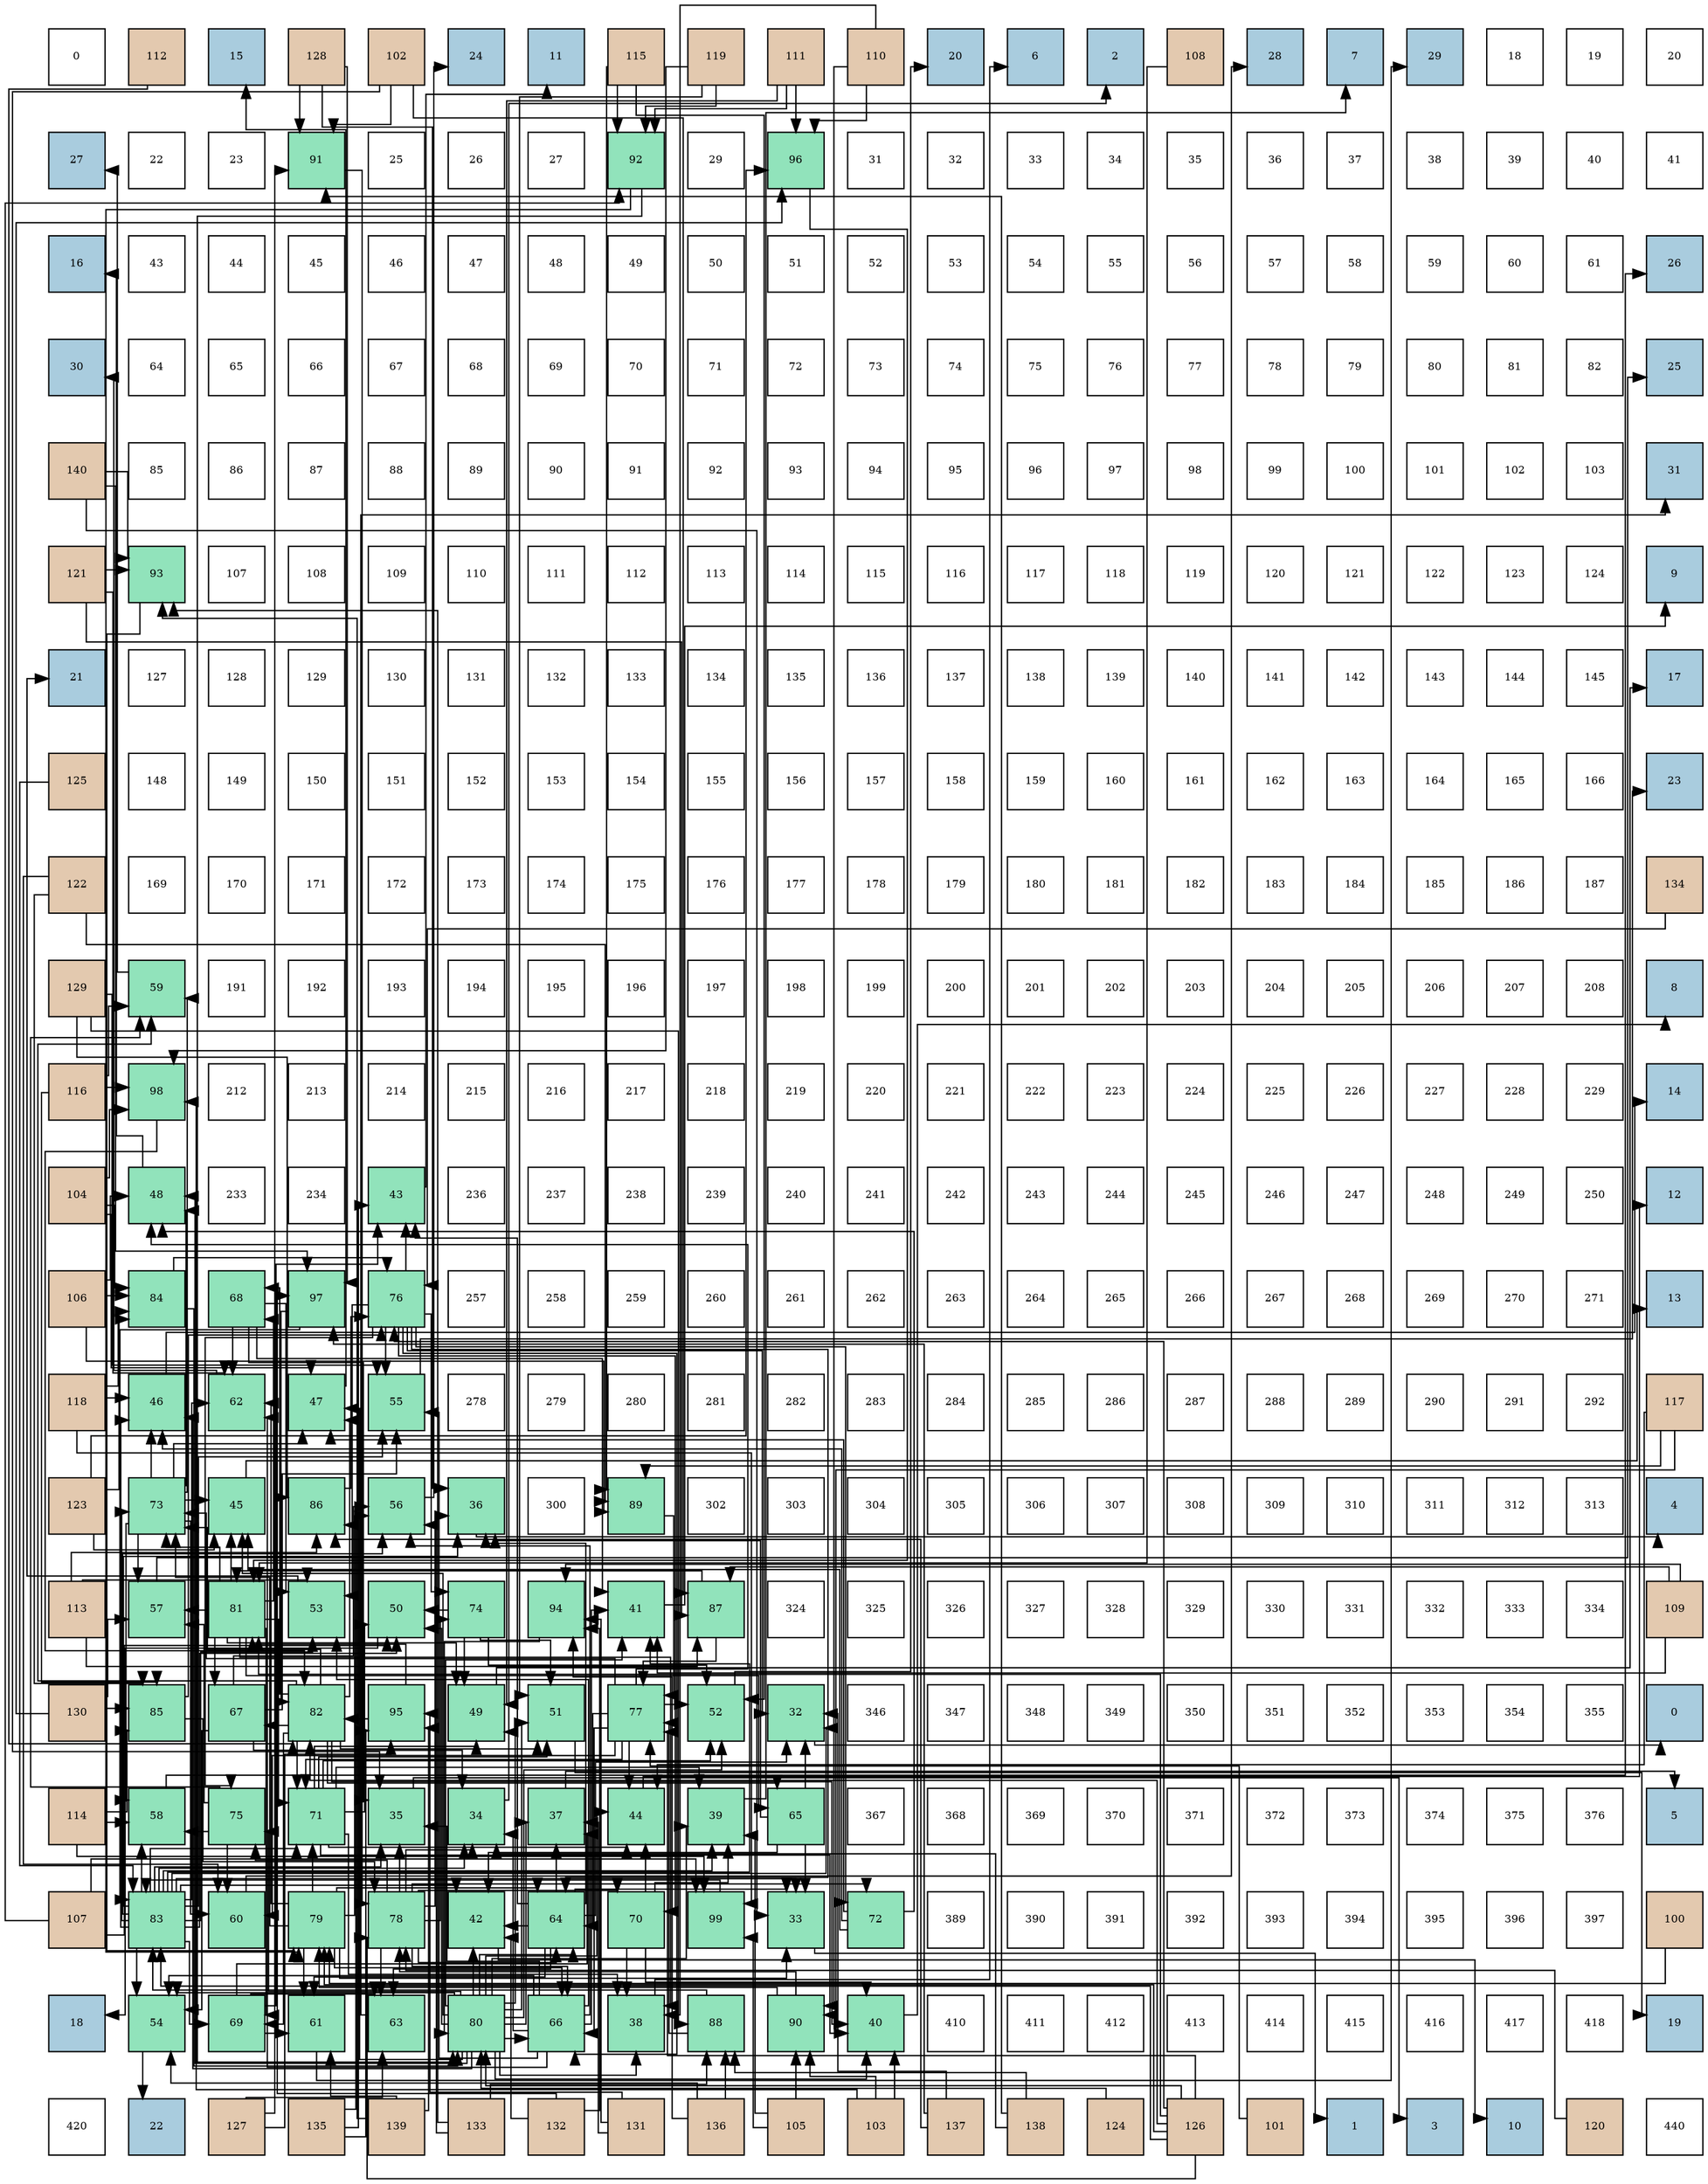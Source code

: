 digraph layout{
 rankdir=TB;
 splines=ortho;
 node [style=filled shape=square fixedsize=true width=0.6];
0[label="0", fontsize=8, fillcolor="#ffffff"];
1[label="112", fontsize=8, fillcolor="#e3c9af"];
2[label="15", fontsize=8, fillcolor="#a9ccde"];
3[label="128", fontsize=8, fillcolor="#e3c9af"];
4[label="102", fontsize=8, fillcolor="#e3c9af"];
5[label="24", fontsize=8, fillcolor="#a9ccde"];
6[label="11", fontsize=8, fillcolor="#a9ccde"];
7[label="115", fontsize=8, fillcolor="#e3c9af"];
8[label="119", fontsize=8, fillcolor="#e3c9af"];
9[label="111", fontsize=8, fillcolor="#e3c9af"];
10[label="110", fontsize=8, fillcolor="#e3c9af"];
11[label="20", fontsize=8, fillcolor="#a9ccde"];
12[label="6", fontsize=8, fillcolor="#a9ccde"];
13[label="2", fontsize=8, fillcolor="#a9ccde"];
14[label="108", fontsize=8, fillcolor="#e3c9af"];
15[label="28", fontsize=8, fillcolor="#a9ccde"];
16[label="7", fontsize=8, fillcolor="#a9ccde"];
17[label="29", fontsize=8, fillcolor="#a9ccde"];
18[label="18", fontsize=8, fillcolor="#ffffff"];
19[label="19", fontsize=8, fillcolor="#ffffff"];
20[label="20", fontsize=8, fillcolor="#ffffff"];
21[label="27", fontsize=8, fillcolor="#a9ccde"];
22[label="22", fontsize=8, fillcolor="#ffffff"];
23[label="23", fontsize=8, fillcolor="#ffffff"];
24[label="91", fontsize=8, fillcolor="#91e3bb"];
25[label="25", fontsize=8, fillcolor="#ffffff"];
26[label="26", fontsize=8, fillcolor="#ffffff"];
27[label="27", fontsize=8, fillcolor="#ffffff"];
28[label="92", fontsize=8, fillcolor="#91e3bb"];
29[label="29", fontsize=8, fillcolor="#ffffff"];
30[label="96", fontsize=8, fillcolor="#91e3bb"];
31[label="31", fontsize=8, fillcolor="#ffffff"];
32[label="32", fontsize=8, fillcolor="#ffffff"];
33[label="33", fontsize=8, fillcolor="#ffffff"];
34[label="34", fontsize=8, fillcolor="#ffffff"];
35[label="35", fontsize=8, fillcolor="#ffffff"];
36[label="36", fontsize=8, fillcolor="#ffffff"];
37[label="37", fontsize=8, fillcolor="#ffffff"];
38[label="38", fontsize=8, fillcolor="#ffffff"];
39[label="39", fontsize=8, fillcolor="#ffffff"];
40[label="40", fontsize=8, fillcolor="#ffffff"];
41[label="41", fontsize=8, fillcolor="#ffffff"];
42[label="16", fontsize=8, fillcolor="#a9ccde"];
43[label="43", fontsize=8, fillcolor="#ffffff"];
44[label="44", fontsize=8, fillcolor="#ffffff"];
45[label="45", fontsize=8, fillcolor="#ffffff"];
46[label="46", fontsize=8, fillcolor="#ffffff"];
47[label="47", fontsize=8, fillcolor="#ffffff"];
48[label="48", fontsize=8, fillcolor="#ffffff"];
49[label="49", fontsize=8, fillcolor="#ffffff"];
50[label="50", fontsize=8, fillcolor="#ffffff"];
51[label="51", fontsize=8, fillcolor="#ffffff"];
52[label="52", fontsize=8, fillcolor="#ffffff"];
53[label="53", fontsize=8, fillcolor="#ffffff"];
54[label="54", fontsize=8, fillcolor="#ffffff"];
55[label="55", fontsize=8, fillcolor="#ffffff"];
56[label="56", fontsize=8, fillcolor="#ffffff"];
57[label="57", fontsize=8, fillcolor="#ffffff"];
58[label="58", fontsize=8, fillcolor="#ffffff"];
59[label="59", fontsize=8, fillcolor="#ffffff"];
60[label="60", fontsize=8, fillcolor="#ffffff"];
61[label="61", fontsize=8, fillcolor="#ffffff"];
62[label="26", fontsize=8, fillcolor="#a9ccde"];
63[label="30", fontsize=8, fillcolor="#a9ccde"];
64[label="64", fontsize=8, fillcolor="#ffffff"];
65[label="65", fontsize=8, fillcolor="#ffffff"];
66[label="66", fontsize=8, fillcolor="#ffffff"];
67[label="67", fontsize=8, fillcolor="#ffffff"];
68[label="68", fontsize=8, fillcolor="#ffffff"];
69[label="69", fontsize=8, fillcolor="#ffffff"];
70[label="70", fontsize=8, fillcolor="#ffffff"];
71[label="71", fontsize=8, fillcolor="#ffffff"];
72[label="72", fontsize=8, fillcolor="#ffffff"];
73[label="73", fontsize=8, fillcolor="#ffffff"];
74[label="74", fontsize=8, fillcolor="#ffffff"];
75[label="75", fontsize=8, fillcolor="#ffffff"];
76[label="76", fontsize=8, fillcolor="#ffffff"];
77[label="77", fontsize=8, fillcolor="#ffffff"];
78[label="78", fontsize=8, fillcolor="#ffffff"];
79[label="79", fontsize=8, fillcolor="#ffffff"];
80[label="80", fontsize=8, fillcolor="#ffffff"];
81[label="81", fontsize=8, fillcolor="#ffffff"];
82[label="82", fontsize=8, fillcolor="#ffffff"];
83[label="25", fontsize=8, fillcolor="#a9ccde"];
84[label="140", fontsize=8, fillcolor="#e3c9af"];
85[label="85", fontsize=8, fillcolor="#ffffff"];
86[label="86", fontsize=8, fillcolor="#ffffff"];
87[label="87", fontsize=8, fillcolor="#ffffff"];
88[label="88", fontsize=8, fillcolor="#ffffff"];
89[label="89", fontsize=8, fillcolor="#ffffff"];
90[label="90", fontsize=8, fillcolor="#ffffff"];
91[label="91", fontsize=8, fillcolor="#ffffff"];
92[label="92", fontsize=8, fillcolor="#ffffff"];
93[label="93", fontsize=8, fillcolor="#ffffff"];
94[label="94", fontsize=8, fillcolor="#ffffff"];
95[label="95", fontsize=8, fillcolor="#ffffff"];
96[label="96", fontsize=8, fillcolor="#ffffff"];
97[label="97", fontsize=8, fillcolor="#ffffff"];
98[label="98", fontsize=8, fillcolor="#ffffff"];
99[label="99", fontsize=8, fillcolor="#ffffff"];
100[label="100", fontsize=8, fillcolor="#ffffff"];
101[label="101", fontsize=8, fillcolor="#ffffff"];
102[label="102", fontsize=8, fillcolor="#ffffff"];
103[label="103", fontsize=8, fillcolor="#ffffff"];
104[label="31", fontsize=8, fillcolor="#a9ccde"];
105[label="121", fontsize=8, fillcolor="#e3c9af"];
106[label="93", fontsize=8, fillcolor="#91e3bb"];
107[label="107", fontsize=8, fillcolor="#ffffff"];
108[label="108", fontsize=8, fillcolor="#ffffff"];
109[label="109", fontsize=8, fillcolor="#ffffff"];
110[label="110", fontsize=8, fillcolor="#ffffff"];
111[label="111", fontsize=8, fillcolor="#ffffff"];
112[label="112", fontsize=8, fillcolor="#ffffff"];
113[label="113", fontsize=8, fillcolor="#ffffff"];
114[label="114", fontsize=8, fillcolor="#ffffff"];
115[label="115", fontsize=8, fillcolor="#ffffff"];
116[label="116", fontsize=8, fillcolor="#ffffff"];
117[label="117", fontsize=8, fillcolor="#ffffff"];
118[label="118", fontsize=8, fillcolor="#ffffff"];
119[label="119", fontsize=8, fillcolor="#ffffff"];
120[label="120", fontsize=8, fillcolor="#ffffff"];
121[label="121", fontsize=8, fillcolor="#ffffff"];
122[label="122", fontsize=8, fillcolor="#ffffff"];
123[label="123", fontsize=8, fillcolor="#ffffff"];
124[label="124", fontsize=8, fillcolor="#ffffff"];
125[label="9", fontsize=8, fillcolor="#a9ccde"];
126[label="21", fontsize=8, fillcolor="#a9ccde"];
127[label="127", fontsize=8, fillcolor="#ffffff"];
128[label="128", fontsize=8, fillcolor="#ffffff"];
129[label="129", fontsize=8, fillcolor="#ffffff"];
130[label="130", fontsize=8, fillcolor="#ffffff"];
131[label="131", fontsize=8, fillcolor="#ffffff"];
132[label="132", fontsize=8, fillcolor="#ffffff"];
133[label="133", fontsize=8, fillcolor="#ffffff"];
134[label="134", fontsize=8, fillcolor="#ffffff"];
135[label="135", fontsize=8, fillcolor="#ffffff"];
136[label="136", fontsize=8, fillcolor="#ffffff"];
137[label="137", fontsize=8, fillcolor="#ffffff"];
138[label="138", fontsize=8, fillcolor="#ffffff"];
139[label="139", fontsize=8, fillcolor="#ffffff"];
140[label="140", fontsize=8, fillcolor="#ffffff"];
141[label="141", fontsize=8, fillcolor="#ffffff"];
142[label="142", fontsize=8, fillcolor="#ffffff"];
143[label="143", fontsize=8, fillcolor="#ffffff"];
144[label="144", fontsize=8, fillcolor="#ffffff"];
145[label="145", fontsize=8, fillcolor="#ffffff"];
146[label="17", fontsize=8, fillcolor="#a9ccde"];
147[label="125", fontsize=8, fillcolor="#e3c9af"];
148[label="148", fontsize=8, fillcolor="#ffffff"];
149[label="149", fontsize=8, fillcolor="#ffffff"];
150[label="150", fontsize=8, fillcolor="#ffffff"];
151[label="151", fontsize=8, fillcolor="#ffffff"];
152[label="152", fontsize=8, fillcolor="#ffffff"];
153[label="153", fontsize=8, fillcolor="#ffffff"];
154[label="154", fontsize=8, fillcolor="#ffffff"];
155[label="155", fontsize=8, fillcolor="#ffffff"];
156[label="156", fontsize=8, fillcolor="#ffffff"];
157[label="157", fontsize=8, fillcolor="#ffffff"];
158[label="158", fontsize=8, fillcolor="#ffffff"];
159[label="159", fontsize=8, fillcolor="#ffffff"];
160[label="160", fontsize=8, fillcolor="#ffffff"];
161[label="161", fontsize=8, fillcolor="#ffffff"];
162[label="162", fontsize=8, fillcolor="#ffffff"];
163[label="163", fontsize=8, fillcolor="#ffffff"];
164[label="164", fontsize=8, fillcolor="#ffffff"];
165[label="165", fontsize=8, fillcolor="#ffffff"];
166[label="166", fontsize=8, fillcolor="#ffffff"];
167[label="23", fontsize=8, fillcolor="#a9ccde"];
168[label="122", fontsize=8, fillcolor="#e3c9af"];
169[label="169", fontsize=8, fillcolor="#ffffff"];
170[label="170", fontsize=8, fillcolor="#ffffff"];
171[label="171", fontsize=8, fillcolor="#ffffff"];
172[label="172", fontsize=8, fillcolor="#ffffff"];
173[label="173", fontsize=8, fillcolor="#ffffff"];
174[label="174", fontsize=8, fillcolor="#ffffff"];
175[label="175", fontsize=8, fillcolor="#ffffff"];
176[label="176", fontsize=8, fillcolor="#ffffff"];
177[label="177", fontsize=8, fillcolor="#ffffff"];
178[label="178", fontsize=8, fillcolor="#ffffff"];
179[label="179", fontsize=8, fillcolor="#ffffff"];
180[label="180", fontsize=8, fillcolor="#ffffff"];
181[label="181", fontsize=8, fillcolor="#ffffff"];
182[label="182", fontsize=8, fillcolor="#ffffff"];
183[label="183", fontsize=8, fillcolor="#ffffff"];
184[label="184", fontsize=8, fillcolor="#ffffff"];
185[label="185", fontsize=8, fillcolor="#ffffff"];
186[label="186", fontsize=8, fillcolor="#ffffff"];
187[label="187", fontsize=8, fillcolor="#ffffff"];
188[label="134", fontsize=8, fillcolor="#e3c9af"];
189[label="129", fontsize=8, fillcolor="#e3c9af"];
190[label="59", fontsize=8, fillcolor="#91e3bb"];
191[label="191", fontsize=8, fillcolor="#ffffff"];
192[label="192", fontsize=8, fillcolor="#ffffff"];
193[label="193", fontsize=8, fillcolor="#ffffff"];
194[label="194", fontsize=8, fillcolor="#ffffff"];
195[label="195", fontsize=8, fillcolor="#ffffff"];
196[label="196", fontsize=8, fillcolor="#ffffff"];
197[label="197", fontsize=8, fillcolor="#ffffff"];
198[label="198", fontsize=8, fillcolor="#ffffff"];
199[label="199", fontsize=8, fillcolor="#ffffff"];
200[label="200", fontsize=8, fillcolor="#ffffff"];
201[label="201", fontsize=8, fillcolor="#ffffff"];
202[label="202", fontsize=8, fillcolor="#ffffff"];
203[label="203", fontsize=8, fillcolor="#ffffff"];
204[label="204", fontsize=8, fillcolor="#ffffff"];
205[label="205", fontsize=8, fillcolor="#ffffff"];
206[label="206", fontsize=8, fillcolor="#ffffff"];
207[label="207", fontsize=8, fillcolor="#ffffff"];
208[label="208", fontsize=8, fillcolor="#ffffff"];
209[label="8", fontsize=8, fillcolor="#a9ccde"];
210[label="116", fontsize=8, fillcolor="#e3c9af"];
211[label="98", fontsize=8, fillcolor="#91e3bb"];
212[label="212", fontsize=8, fillcolor="#ffffff"];
213[label="213", fontsize=8, fillcolor="#ffffff"];
214[label="214", fontsize=8, fillcolor="#ffffff"];
215[label="215", fontsize=8, fillcolor="#ffffff"];
216[label="216", fontsize=8, fillcolor="#ffffff"];
217[label="217", fontsize=8, fillcolor="#ffffff"];
218[label="218", fontsize=8, fillcolor="#ffffff"];
219[label="219", fontsize=8, fillcolor="#ffffff"];
220[label="220", fontsize=8, fillcolor="#ffffff"];
221[label="221", fontsize=8, fillcolor="#ffffff"];
222[label="222", fontsize=8, fillcolor="#ffffff"];
223[label="223", fontsize=8, fillcolor="#ffffff"];
224[label="224", fontsize=8, fillcolor="#ffffff"];
225[label="225", fontsize=8, fillcolor="#ffffff"];
226[label="226", fontsize=8, fillcolor="#ffffff"];
227[label="227", fontsize=8, fillcolor="#ffffff"];
228[label="228", fontsize=8, fillcolor="#ffffff"];
229[label="229", fontsize=8, fillcolor="#ffffff"];
230[label="14", fontsize=8, fillcolor="#a9ccde"];
231[label="104", fontsize=8, fillcolor="#e3c9af"];
232[label="48", fontsize=8, fillcolor="#91e3bb"];
233[label="233", fontsize=8, fillcolor="#ffffff"];
234[label="234", fontsize=8, fillcolor="#ffffff"];
235[label="43", fontsize=8, fillcolor="#91e3bb"];
236[label="236", fontsize=8, fillcolor="#ffffff"];
237[label="237", fontsize=8, fillcolor="#ffffff"];
238[label="238", fontsize=8, fillcolor="#ffffff"];
239[label="239", fontsize=8, fillcolor="#ffffff"];
240[label="240", fontsize=8, fillcolor="#ffffff"];
241[label="241", fontsize=8, fillcolor="#ffffff"];
242[label="242", fontsize=8, fillcolor="#ffffff"];
243[label="243", fontsize=8, fillcolor="#ffffff"];
244[label="244", fontsize=8, fillcolor="#ffffff"];
245[label="245", fontsize=8, fillcolor="#ffffff"];
246[label="246", fontsize=8, fillcolor="#ffffff"];
247[label="247", fontsize=8, fillcolor="#ffffff"];
248[label="248", fontsize=8, fillcolor="#ffffff"];
249[label="249", fontsize=8, fillcolor="#ffffff"];
250[label="250", fontsize=8, fillcolor="#ffffff"];
251[label="12", fontsize=8, fillcolor="#a9ccde"];
252[label="106", fontsize=8, fillcolor="#e3c9af"];
253[label="84", fontsize=8, fillcolor="#91e3bb"];
254[label="68", fontsize=8, fillcolor="#91e3bb"];
255[label="97", fontsize=8, fillcolor="#91e3bb"];
256[label="76", fontsize=8, fillcolor="#91e3bb"];
257[label="257", fontsize=8, fillcolor="#ffffff"];
258[label="258", fontsize=8, fillcolor="#ffffff"];
259[label="259", fontsize=8, fillcolor="#ffffff"];
260[label="260", fontsize=8, fillcolor="#ffffff"];
261[label="261", fontsize=8, fillcolor="#ffffff"];
262[label="262", fontsize=8, fillcolor="#ffffff"];
263[label="263", fontsize=8, fillcolor="#ffffff"];
264[label="264", fontsize=8, fillcolor="#ffffff"];
265[label="265", fontsize=8, fillcolor="#ffffff"];
266[label="266", fontsize=8, fillcolor="#ffffff"];
267[label="267", fontsize=8, fillcolor="#ffffff"];
268[label="268", fontsize=8, fillcolor="#ffffff"];
269[label="269", fontsize=8, fillcolor="#ffffff"];
270[label="270", fontsize=8, fillcolor="#ffffff"];
271[label="271", fontsize=8, fillcolor="#ffffff"];
272[label="13", fontsize=8, fillcolor="#a9ccde"];
273[label="118", fontsize=8, fillcolor="#e3c9af"];
274[label="46", fontsize=8, fillcolor="#91e3bb"];
275[label="62", fontsize=8, fillcolor="#91e3bb"];
276[label="47", fontsize=8, fillcolor="#91e3bb"];
277[label="55", fontsize=8, fillcolor="#91e3bb"];
278[label="278", fontsize=8, fillcolor="#ffffff"];
279[label="279", fontsize=8, fillcolor="#ffffff"];
280[label="280", fontsize=8, fillcolor="#ffffff"];
281[label="281", fontsize=8, fillcolor="#ffffff"];
282[label="282", fontsize=8, fillcolor="#ffffff"];
283[label="283", fontsize=8, fillcolor="#ffffff"];
284[label="284", fontsize=8, fillcolor="#ffffff"];
285[label="285", fontsize=8, fillcolor="#ffffff"];
286[label="286", fontsize=8, fillcolor="#ffffff"];
287[label="287", fontsize=8, fillcolor="#ffffff"];
288[label="288", fontsize=8, fillcolor="#ffffff"];
289[label="289", fontsize=8, fillcolor="#ffffff"];
290[label="290", fontsize=8, fillcolor="#ffffff"];
291[label="291", fontsize=8, fillcolor="#ffffff"];
292[label="292", fontsize=8, fillcolor="#ffffff"];
293[label="117", fontsize=8, fillcolor="#e3c9af"];
294[label="123", fontsize=8, fillcolor="#e3c9af"];
295[label="73", fontsize=8, fillcolor="#91e3bb"];
296[label="45", fontsize=8, fillcolor="#91e3bb"];
297[label="86", fontsize=8, fillcolor="#91e3bb"];
298[label="56", fontsize=8, fillcolor="#91e3bb"];
299[label="36", fontsize=8, fillcolor="#91e3bb"];
300[label="300", fontsize=8, fillcolor="#ffffff"];
301[label="89", fontsize=8, fillcolor="#91e3bb"];
302[label="302", fontsize=8, fillcolor="#ffffff"];
303[label="303", fontsize=8, fillcolor="#ffffff"];
304[label="304", fontsize=8, fillcolor="#ffffff"];
305[label="305", fontsize=8, fillcolor="#ffffff"];
306[label="306", fontsize=8, fillcolor="#ffffff"];
307[label="307", fontsize=8, fillcolor="#ffffff"];
308[label="308", fontsize=8, fillcolor="#ffffff"];
309[label="309", fontsize=8, fillcolor="#ffffff"];
310[label="310", fontsize=8, fillcolor="#ffffff"];
311[label="311", fontsize=8, fillcolor="#ffffff"];
312[label="312", fontsize=8, fillcolor="#ffffff"];
313[label="313", fontsize=8, fillcolor="#ffffff"];
314[label="4", fontsize=8, fillcolor="#a9ccde"];
315[label="113", fontsize=8, fillcolor="#e3c9af"];
316[label="57", fontsize=8, fillcolor="#91e3bb"];
317[label="81", fontsize=8, fillcolor="#91e3bb"];
318[label="53", fontsize=8, fillcolor="#91e3bb"];
319[label="50", fontsize=8, fillcolor="#91e3bb"];
320[label="74", fontsize=8, fillcolor="#91e3bb"];
321[label="94", fontsize=8, fillcolor="#91e3bb"];
322[label="41", fontsize=8, fillcolor="#91e3bb"];
323[label="87", fontsize=8, fillcolor="#91e3bb"];
324[label="324", fontsize=8, fillcolor="#ffffff"];
325[label="325", fontsize=8, fillcolor="#ffffff"];
326[label="326", fontsize=8, fillcolor="#ffffff"];
327[label="327", fontsize=8, fillcolor="#ffffff"];
328[label="328", fontsize=8, fillcolor="#ffffff"];
329[label="329", fontsize=8, fillcolor="#ffffff"];
330[label="330", fontsize=8, fillcolor="#ffffff"];
331[label="331", fontsize=8, fillcolor="#ffffff"];
332[label="332", fontsize=8, fillcolor="#ffffff"];
333[label="333", fontsize=8, fillcolor="#ffffff"];
334[label="334", fontsize=8, fillcolor="#ffffff"];
335[label="109", fontsize=8, fillcolor="#e3c9af"];
336[label="130", fontsize=8, fillcolor="#e3c9af"];
337[label="85", fontsize=8, fillcolor="#91e3bb"];
338[label="67", fontsize=8, fillcolor="#91e3bb"];
339[label="82", fontsize=8, fillcolor="#91e3bb"];
340[label="95", fontsize=8, fillcolor="#91e3bb"];
341[label="49", fontsize=8, fillcolor="#91e3bb"];
342[label="51", fontsize=8, fillcolor="#91e3bb"];
343[label="77", fontsize=8, fillcolor="#91e3bb"];
344[label="52", fontsize=8, fillcolor="#91e3bb"];
345[label="32", fontsize=8, fillcolor="#91e3bb"];
346[label="346", fontsize=8, fillcolor="#ffffff"];
347[label="347", fontsize=8, fillcolor="#ffffff"];
348[label="348", fontsize=8, fillcolor="#ffffff"];
349[label="349", fontsize=8, fillcolor="#ffffff"];
350[label="350", fontsize=8, fillcolor="#ffffff"];
351[label="351", fontsize=8, fillcolor="#ffffff"];
352[label="352", fontsize=8, fillcolor="#ffffff"];
353[label="353", fontsize=8, fillcolor="#ffffff"];
354[label="354", fontsize=8, fillcolor="#ffffff"];
355[label="355", fontsize=8, fillcolor="#ffffff"];
356[label="0", fontsize=8, fillcolor="#a9ccde"];
357[label="114", fontsize=8, fillcolor="#e3c9af"];
358[label="58", fontsize=8, fillcolor="#91e3bb"];
359[label="75", fontsize=8, fillcolor="#91e3bb"];
360[label="71", fontsize=8, fillcolor="#91e3bb"];
361[label="35", fontsize=8, fillcolor="#91e3bb"];
362[label="34", fontsize=8, fillcolor="#91e3bb"];
363[label="37", fontsize=8, fillcolor="#91e3bb"];
364[label="44", fontsize=8, fillcolor="#91e3bb"];
365[label="39", fontsize=8, fillcolor="#91e3bb"];
366[label="65", fontsize=8, fillcolor="#91e3bb"];
367[label="367", fontsize=8, fillcolor="#ffffff"];
368[label="368", fontsize=8, fillcolor="#ffffff"];
369[label="369", fontsize=8, fillcolor="#ffffff"];
370[label="370", fontsize=8, fillcolor="#ffffff"];
371[label="371", fontsize=8, fillcolor="#ffffff"];
372[label="372", fontsize=8, fillcolor="#ffffff"];
373[label="373", fontsize=8, fillcolor="#ffffff"];
374[label="374", fontsize=8, fillcolor="#ffffff"];
375[label="375", fontsize=8, fillcolor="#ffffff"];
376[label="376", fontsize=8, fillcolor="#ffffff"];
377[label="5", fontsize=8, fillcolor="#a9ccde"];
378[label="107", fontsize=8, fillcolor="#e3c9af"];
379[label="83", fontsize=8, fillcolor="#91e3bb"];
380[label="60", fontsize=8, fillcolor="#91e3bb"];
381[label="79", fontsize=8, fillcolor="#91e3bb"];
382[label="78", fontsize=8, fillcolor="#91e3bb"];
383[label="42", fontsize=8, fillcolor="#91e3bb"];
384[label="64", fontsize=8, fillcolor="#91e3bb"];
385[label="70", fontsize=8, fillcolor="#91e3bb"];
386[label="99", fontsize=8, fillcolor="#91e3bb"];
387[label="33", fontsize=8, fillcolor="#91e3bb"];
388[label="72", fontsize=8, fillcolor="#91e3bb"];
389[label="389", fontsize=8, fillcolor="#ffffff"];
390[label="390", fontsize=8, fillcolor="#ffffff"];
391[label="391", fontsize=8, fillcolor="#ffffff"];
392[label="392", fontsize=8, fillcolor="#ffffff"];
393[label="393", fontsize=8, fillcolor="#ffffff"];
394[label="394", fontsize=8, fillcolor="#ffffff"];
395[label="395", fontsize=8, fillcolor="#ffffff"];
396[label="396", fontsize=8, fillcolor="#ffffff"];
397[label="397", fontsize=8, fillcolor="#ffffff"];
398[label="100", fontsize=8, fillcolor="#e3c9af"];
399[label="18", fontsize=8, fillcolor="#a9ccde"];
400[label="54", fontsize=8, fillcolor="#91e3bb"];
401[label="69", fontsize=8, fillcolor="#91e3bb"];
402[label="61", fontsize=8, fillcolor="#91e3bb"];
403[label="63", fontsize=8, fillcolor="#91e3bb"];
404[label="80", fontsize=8, fillcolor="#91e3bb"];
405[label="66", fontsize=8, fillcolor="#91e3bb"];
406[label="38", fontsize=8, fillcolor="#91e3bb"];
407[label="88", fontsize=8, fillcolor="#91e3bb"];
408[label="90", fontsize=8, fillcolor="#91e3bb"];
409[label="40", fontsize=8, fillcolor="#91e3bb"];
410[label="410", fontsize=8, fillcolor="#ffffff"];
411[label="411", fontsize=8, fillcolor="#ffffff"];
412[label="412", fontsize=8, fillcolor="#ffffff"];
413[label="413", fontsize=8, fillcolor="#ffffff"];
414[label="414", fontsize=8, fillcolor="#ffffff"];
415[label="415", fontsize=8, fillcolor="#ffffff"];
416[label="416", fontsize=8, fillcolor="#ffffff"];
417[label="417", fontsize=8, fillcolor="#ffffff"];
418[label="418", fontsize=8, fillcolor="#ffffff"];
419[label="19", fontsize=8, fillcolor="#a9ccde"];
420[label="420", fontsize=8, fillcolor="#ffffff"];
421[label="22", fontsize=8, fillcolor="#a9ccde"];
422[label="127", fontsize=8, fillcolor="#e3c9af"];
423[label="135", fontsize=8, fillcolor="#e3c9af"];
424[label="139", fontsize=8, fillcolor="#e3c9af"];
425[label="133", fontsize=8, fillcolor="#e3c9af"];
426[label="132", fontsize=8, fillcolor="#e3c9af"];
427[label="131", fontsize=8, fillcolor="#e3c9af"];
428[label="136", fontsize=8, fillcolor="#e3c9af"];
429[label="105", fontsize=8, fillcolor="#e3c9af"];
430[label="103", fontsize=8, fillcolor="#e3c9af"];
431[label="137", fontsize=8, fillcolor="#e3c9af"];
432[label="138", fontsize=8, fillcolor="#e3c9af"];
433[label="124", fontsize=8, fillcolor="#e3c9af"];
434[label="126", fontsize=8, fillcolor="#e3c9af"];
435[label="101", fontsize=8, fillcolor="#e3c9af"];
436[label="1", fontsize=8, fillcolor="#a9ccde"];
437[label="3", fontsize=8, fillcolor="#a9ccde"];
438[label="10", fontsize=8, fillcolor="#a9ccde"];
439[label="120", fontsize=8, fillcolor="#e3c9af"];
440[label="440", fontsize=8, fillcolor="#ffffff"];
edge [constraint=false, style=vis];345 -> 356;
387 -> 436;
362 -> 13;
361 -> 437;
299 -> 314;
363 -> 377;
406 -> 12;
365 -> 16;
409 -> 209;
322 -> 125;
383 -> 438;
235 -> 6;
364 -> 251;
296 -> 272;
274 -> 230;
276 -> 2;
232 -> 42;
341 -> 146;
319 -> 399;
342 -> 419;
344 -> 11;
318 -> 126;
400 -> 421;
277 -> 167;
298 -> 5;
316 -> 83;
358 -> 62;
190 -> 21;
380 -> 15;
402 -> 17;
275 -> 63;
403 -> 104;
384 -> 345;
384 -> 387;
384 -> 299;
384 -> 363;
384 -> 383;
384 -> 235;
384 -> 402;
384 -> 403;
366 -> 345;
366 -> 387;
366 -> 299;
366 -> 383;
405 -> 362;
405 -> 361;
405 -> 322;
405 -> 318;
405 -> 400;
405 -> 277;
405 -> 298;
405 -> 275;
338 -> 362;
338 -> 400;
338 -> 277;
338 -> 298;
254 -> 361;
254 -> 322;
254 -> 318;
254 -> 275;
401 -> 363;
401 -> 235;
401 -> 402;
401 -> 403;
385 -> 406;
385 -> 365;
385 -> 409;
385 -> 364;
360 -> 406;
360 -> 365;
360 -> 409;
360 -> 364;
360 -> 341;
360 -> 319;
360 -> 342;
360 -> 344;
388 -> 296;
388 -> 274;
388 -> 276;
388 -> 232;
295 -> 296;
295 -> 274;
295 -> 276;
295 -> 232;
295 -> 316;
295 -> 358;
295 -> 190;
295 -> 380;
320 -> 341;
320 -> 319;
320 -> 342;
320 -> 344;
359 -> 316;
359 -> 358;
359 -> 190;
359 -> 380;
256 -> 345;
256 -> 235;
256 -> 318;
256 -> 277;
256 -> 384;
256 -> 405;
256 -> 385;
256 -> 388;
256 -> 320;
256 -> 359;
343 -> 364;
343 -> 232;
343 -> 344;
343 -> 380;
343 -> 384;
343 -> 405;
343 -> 360;
343 -> 295;
382 -> 362;
382 -> 361;
382 -> 299;
382 -> 403;
382 -> 384;
382 -> 405;
382 -> 385;
382 -> 388;
382 -> 320;
382 -> 359;
381 -> 387;
381 -> 298;
381 -> 402;
381 -> 275;
381 -> 384;
381 -> 405;
381 -> 360;
381 -> 295;
404 -> 363;
404 -> 406;
404 -> 365;
404 -> 409;
404 -> 322;
404 -> 383;
404 -> 364;
404 -> 296;
404 -> 274;
404 -> 276;
404 -> 232;
404 -> 341;
404 -> 319;
404 -> 342;
404 -> 344;
404 -> 400;
404 -> 384;
404 -> 405;
404 -> 359;
317 -> 406;
317 -> 296;
317 -> 341;
317 -> 316;
317 -> 366;
317 -> 338;
317 -> 254;
317 -> 401;
317 -> 360;
317 -> 295;
339 -> 409;
339 -> 276;
339 -> 342;
339 -> 190;
339 -> 366;
339 -> 338;
339 -> 254;
339 -> 401;
339 -> 360;
339 -> 295;
379 -> 345;
379 -> 387;
379 -> 362;
379 -> 361;
379 -> 299;
379 -> 365;
379 -> 322;
379 -> 383;
379 -> 274;
379 -> 319;
379 -> 318;
379 -> 400;
379 -> 277;
379 -> 298;
379 -> 358;
379 -> 275;
379 -> 401;
379 -> 360;
379 -> 295;
253 -> 256;
253 -> 404;
337 -> 256;
337 -> 382;
297 -> 256;
323 -> 343;
323 -> 317;
407 -> 343;
407 -> 379;
301 -> 343;
408 -> 382;
408 -> 381;
24 -> 382;
28 -> 381;
28 -> 404;
106 -> 381;
321 -> 404;
340 -> 317;
340 -> 339;
30 -> 317;
255 -> 339;
255 -> 379;
211 -> 339;
386 -> 379;
398 -> 381;
435 -> 343;
4 -> 361;
4 -> 323;
4 -> 24;
430 -> 409;
430 -> 408;
430 -> 211;
231 -> 276;
231 -> 253;
231 -> 211;
429 -> 365;
429 -> 408;
429 -> 386;
252 -> 232;
252 -> 253;
252 -> 301;
378 -> 319;
378 -> 28;
378 -> 386;
14 -> 317;
335 -> 322;
335 -> 323;
335 -> 321;
10 -> 406;
10 -> 408;
10 -> 30;
9 -> 341;
9 -> 28;
9 -> 30;
1 -> 339;
315 -> 318;
315 -> 297;
315 -> 323;
357 -> 358;
357 -> 337;
357 -> 386;
7 -> 344;
7 -> 301;
7 -> 28;
210 -> 190;
210 -> 337;
210 -> 211;
293 -> 364;
293 -> 301;
293 -> 408;
273 -> 274;
273 -> 253;
273 -> 386;
8 -> 342;
8 -> 28;
8 -> 211;
439 -> 382;
105 -> 275;
105 -> 323;
105 -> 106;
168 -> 380;
168 -> 337;
168 -> 301;
294 -> 296;
294 -> 253;
294 -> 30;
433 -> 404;
147 -> 379;
434 -> 256;
434 -> 343;
434 -> 382;
434 -> 381;
434 -> 404;
434 -> 317;
434 -> 339;
434 -> 379;
422 -> 403;
422 -> 24;
422 -> 340;
3 -> 299;
3 -> 24;
3 -> 255;
189 -> 277;
189 -> 297;
189 -> 407;
336 -> 316;
336 -> 337;
336 -> 30;
427 -> 363;
427 -> 321;
427 -> 340;
426 -> 383;
426 -> 321;
426 -> 255;
425 -> 298;
425 -> 407;
425 -> 106;
188 -> 256;
423 -> 235;
423 -> 297;
423 -> 340;
428 -> 400;
428 -> 407;
428 -> 321;
431 -> 345;
431 -> 297;
431 -> 255;
432 -> 362;
432 -> 407;
432 -> 24;
424 -> 402;
424 -> 106;
424 -> 340;
84 -> 387;
84 -> 106;
84 -> 255;
edge [constraint=true, style=invis];
0 -> 21 -> 42 -> 63 -> 84 -> 105 -> 126 -> 147 -> 168 -> 189 -> 210 -> 231 -> 252 -> 273 -> 294 -> 315 -> 336 -> 357 -> 378 -> 399 -> 420;
1 -> 22 -> 43 -> 64 -> 85 -> 106 -> 127 -> 148 -> 169 -> 190 -> 211 -> 232 -> 253 -> 274 -> 295 -> 316 -> 337 -> 358 -> 379 -> 400 -> 421;
2 -> 23 -> 44 -> 65 -> 86 -> 107 -> 128 -> 149 -> 170 -> 191 -> 212 -> 233 -> 254 -> 275 -> 296 -> 317 -> 338 -> 359 -> 380 -> 401 -> 422;
3 -> 24 -> 45 -> 66 -> 87 -> 108 -> 129 -> 150 -> 171 -> 192 -> 213 -> 234 -> 255 -> 276 -> 297 -> 318 -> 339 -> 360 -> 381 -> 402 -> 423;
4 -> 25 -> 46 -> 67 -> 88 -> 109 -> 130 -> 151 -> 172 -> 193 -> 214 -> 235 -> 256 -> 277 -> 298 -> 319 -> 340 -> 361 -> 382 -> 403 -> 424;
5 -> 26 -> 47 -> 68 -> 89 -> 110 -> 131 -> 152 -> 173 -> 194 -> 215 -> 236 -> 257 -> 278 -> 299 -> 320 -> 341 -> 362 -> 383 -> 404 -> 425;
6 -> 27 -> 48 -> 69 -> 90 -> 111 -> 132 -> 153 -> 174 -> 195 -> 216 -> 237 -> 258 -> 279 -> 300 -> 321 -> 342 -> 363 -> 384 -> 405 -> 426;
7 -> 28 -> 49 -> 70 -> 91 -> 112 -> 133 -> 154 -> 175 -> 196 -> 217 -> 238 -> 259 -> 280 -> 301 -> 322 -> 343 -> 364 -> 385 -> 406 -> 427;
8 -> 29 -> 50 -> 71 -> 92 -> 113 -> 134 -> 155 -> 176 -> 197 -> 218 -> 239 -> 260 -> 281 -> 302 -> 323 -> 344 -> 365 -> 386 -> 407 -> 428;
9 -> 30 -> 51 -> 72 -> 93 -> 114 -> 135 -> 156 -> 177 -> 198 -> 219 -> 240 -> 261 -> 282 -> 303 -> 324 -> 345 -> 366 -> 387 -> 408 -> 429;
10 -> 31 -> 52 -> 73 -> 94 -> 115 -> 136 -> 157 -> 178 -> 199 -> 220 -> 241 -> 262 -> 283 -> 304 -> 325 -> 346 -> 367 -> 388 -> 409 -> 430;
11 -> 32 -> 53 -> 74 -> 95 -> 116 -> 137 -> 158 -> 179 -> 200 -> 221 -> 242 -> 263 -> 284 -> 305 -> 326 -> 347 -> 368 -> 389 -> 410 -> 431;
12 -> 33 -> 54 -> 75 -> 96 -> 117 -> 138 -> 159 -> 180 -> 201 -> 222 -> 243 -> 264 -> 285 -> 306 -> 327 -> 348 -> 369 -> 390 -> 411 -> 432;
13 -> 34 -> 55 -> 76 -> 97 -> 118 -> 139 -> 160 -> 181 -> 202 -> 223 -> 244 -> 265 -> 286 -> 307 -> 328 -> 349 -> 370 -> 391 -> 412 -> 433;
14 -> 35 -> 56 -> 77 -> 98 -> 119 -> 140 -> 161 -> 182 -> 203 -> 224 -> 245 -> 266 -> 287 -> 308 -> 329 -> 350 -> 371 -> 392 -> 413 -> 434;
15 -> 36 -> 57 -> 78 -> 99 -> 120 -> 141 -> 162 -> 183 -> 204 -> 225 -> 246 -> 267 -> 288 -> 309 -> 330 -> 351 -> 372 -> 393 -> 414 -> 435;
16 -> 37 -> 58 -> 79 -> 100 -> 121 -> 142 -> 163 -> 184 -> 205 -> 226 -> 247 -> 268 -> 289 -> 310 -> 331 -> 352 -> 373 -> 394 -> 415 -> 436;
17 -> 38 -> 59 -> 80 -> 101 -> 122 -> 143 -> 164 -> 185 -> 206 -> 227 -> 248 -> 269 -> 290 -> 311 -> 332 -> 353 -> 374 -> 395 -> 416 -> 437;
18 -> 39 -> 60 -> 81 -> 102 -> 123 -> 144 -> 165 -> 186 -> 207 -> 228 -> 249 -> 270 -> 291 -> 312 -> 333 -> 354 -> 375 -> 396 -> 417 -> 438;
19 -> 40 -> 61 -> 82 -> 103 -> 124 -> 145 -> 166 -> 187 -> 208 -> 229 -> 250 -> 271 -> 292 -> 313 -> 334 -> 355 -> 376 -> 397 -> 418 -> 439;
20 -> 41 -> 62 -> 83 -> 104 -> 125 -> 146 -> 167 -> 188 -> 209 -> 230 -> 251 -> 272 -> 293 -> 314 -> 335 -> 356 -> 377 -> 398 -> 419 -> 440;
rank = same {0 -> 1 -> 2 -> 3 -> 4 -> 5 -> 6 -> 7 -> 8 -> 9 -> 10 -> 11 -> 12 -> 13 -> 14 -> 15 -> 16 -> 17 -> 18 -> 19 -> 20};
rank = same {21 -> 22 -> 23 -> 24 -> 25 -> 26 -> 27 -> 28 -> 29 -> 30 -> 31 -> 32 -> 33 -> 34 -> 35 -> 36 -> 37 -> 38 -> 39 -> 40 -> 41};
rank = same {42 -> 43 -> 44 -> 45 -> 46 -> 47 -> 48 -> 49 -> 50 -> 51 -> 52 -> 53 -> 54 -> 55 -> 56 -> 57 -> 58 -> 59 -> 60 -> 61 -> 62};
rank = same {63 -> 64 -> 65 -> 66 -> 67 -> 68 -> 69 -> 70 -> 71 -> 72 -> 73 -> 74 -> 75 -> 76 -> 77 -> 78 -> 79 -> 80 -> 81 -> 82 -> 83};
rank = same {84 -> 85 -> 86 -> 87 -> 88 -> 89 -> 90 -> 91 -> 92 -> 93 -> 94 -> 95 -> 96 -> 97 -> 98 -> 99 -> 100 -> 101 -> 102 -> 103 -> 104};
rank = same {105 -> 106 -> 107 -> 108 -> 109 -> 110 -> 111 -> 112 -> 113 -> 114 -> 115 -> 116 -> 117 -> 118 -> 119 -> 120 -> 121 -> 122 -> 123 -> 124 -> 125};
rank = same {126 -> 127 -> 128 -> 129 -> 130 -> 131 -> 132 -> 133 -> 134 -> 135 -> 136 -> 137 -> 138 -> 139 -> 140 -> 141 -> 142 -> 143 -> 144 -> 145 -> 146};
rank = same {147 -> 148 -> 149 -> 150 -> 151 -> 152 -> 153 -> 154 -> 155 -> 156 -> 157 -> 158 -> 159 -> 160 -> 161 -> 162 -> 163 -> 164 -> 165 -> 166 -> 167};
rank = same {168 -> 169 -> 170 -> 171 -> 172 -> 173 -> 174 -> 175 -> 176 -> 177 -> 178 -> 179 -> 180 -> 181 -> 182 -> 183 -> 184 -> 185 -> 186 -> 187 -> 188};
rank = same {189 -> 190 -> 191 -> 192 -> 193 -> 194 -> 195 -> 196 -> 197 -> 198 -> 199 -> 200 -> 201 -> 202 -> 203 -> 204 -> 205 -> 206 -> 207 -> 208 -> 209};
rank = same {210 -> 211 -> 212 -> 213 -> 214 -> 215 -> 216 -> 217 -> 218 -> 219 -> 220 -> 221 -> 222 -> 223 -> 224 -> 225 -> 226 -> 227 -> 228 -> 229 -> 230};
rank = same {231 -> 232 -> 233 -> 234 -> 235 -> 236 -> 237 -> 238 -> 239 -> 240 -> 241 -> 242 -> 243 -> 244 -> 245 -> 246 -> 247 -> 248 -> 249 -> 250 -> 251};
rank = same {252 -> 253 -> 254 -> 255 -> 256 -> 257 -> 258 -> 259 -> 260 -> 261 -> 262 -> 263 -> 264 -> 265 -> 266 -> 267 -> 268 -> 269 -> 270 -> 271 -> 272};
rank = same {273 -> 274 -> 275 -> 276 -> 277 -> 278 -> 279 -> 280 -> 281 -> 282 -> 283 -> 284 -> 285 -> 286 -> 287 -> 288 -> 289 -> 290 -> 291 -> 292 -> 293};
rank = same {294 -> 295 -> 296 -> 297 -> 298 -> 299 -> 300 -> 301 -> 302 -> 303 -> 304 -> 305 -> 306 -> 307 -> 308 -> 309 -> 310 -> 311 -> 312 -> 313 -> 314};
rank = same {315 -> 316 -> 317 -> 318 -> 319 -> 320 -> 321 -> 322 -> 323 -> 324 -> 325 -> 326 -> 327 -> 328 -> 329 -> 330 -> 331 -> 332 -> 333 -> 334 -> 335};
rank = same {336 -> 337 -> 338 -> 339 -> 340 -> 341 -> 342 -> 343 -> 344 -> 345 -> 346 -> 347 -> 348 -> 349 -> 350 -> 351 -> 352 -> 353 -> 354 -> 355 -> 356};
rank = same {357 -> 358 -> 359 -> 360 -> 361 -> 362 -> 363 -> 364 -> 365 -> 366 -> 367 -> 368 -> 369 -> 370 -> 371 -> 372 -> 373 -> 374 -> 375 -> 376 -> 377};
rank = same {378 -> 379 -> 380 -> 381 -> 382 -> 383 -> 384 -> 385 -> 386 -> 387 -> 388 -> 389 -> 390 -> 391 -> 392 -> 393 -> 394 -> 395 -> 396 -> 397 -> 398};
rank = same {399 -> 400 -> 401 -> 402 -> 403 -> 404 -> 405 -> 406 -> 407 -> 408 -> 409 -> 410 -> 411 -> 412 -> 413 -> 414 -> 415 -> 416 -> 417 -> 418 -> 419};
rank = same {420 -> 421 -> 422 -> 423 -> 424 -> 425 -> 426 -> 427 -> 428 -> 429 -> 430 -> 431 -> 432 -> 433 -> 434 -> 435 -> 436 -> 437 -> 438 -> 439 -> 440};
}
